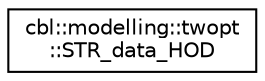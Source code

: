 digraph "Graphical Class Hierarchy"
{
  edge [fontname="Helvetica",fontsize="10",labelfontname="Helvetica",labelfontsize="10"];
  node [fontname="Helvetica",fontsize="10",shape=record];
  rankdir="LR";
  Node0 [label="cbl::modelling::twopt\l::STR_data_HOD",height=0.2,width=0.4,color="black", fillcolor="white", style="filled",URL="$d0/d0d/structcbl_1_1modelling_1_1twopt_1_1STR__data__HOD.html",tooltip="the STR_data_HOD structure "];
}

